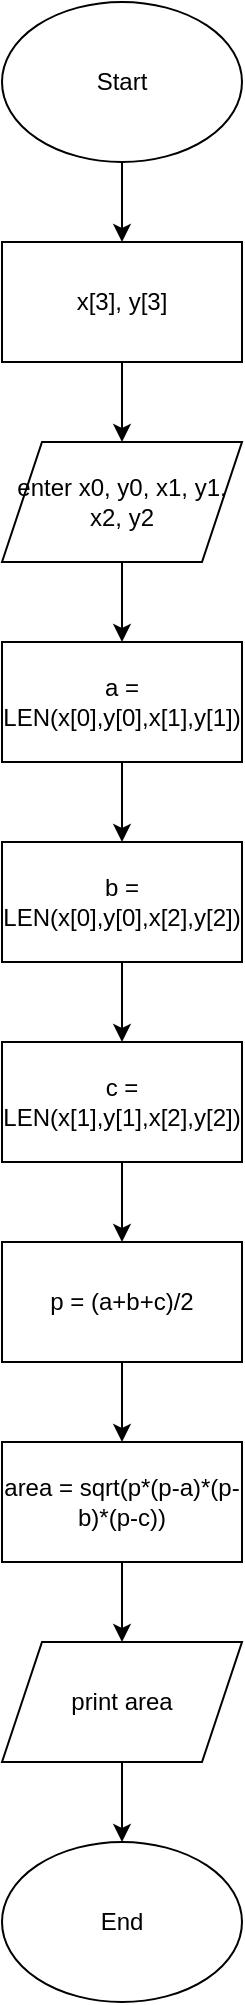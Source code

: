 <mxfile version="24.9.2">
  <diagram id="C5RBs43oDa-KdzZeNtuy" name="Page-1">
    <mxGraphModel dx="1434" dy="778" grid="1" gridSize="10" guides="1" tooltips="1" connect="1" arrows="1" fold="1" page="1" pageScale="1" pageWidth="2000" pageHeight="2000" math="0" shadow="0">
      <root>
        <mxCell id="WIyWlLk6GJQsqaUBKTNV-0" />
        <mxCell id="WIyWlLk6GJQsqaUBKTNV-1" parent="WIyWlLk6GJQsqaUBKTNV-0" />
        <mxCell id="DJnPqNGU1OBcBrdGDTDk-51" style="edgeStyle=orthogonalEdgeStyle;rounded=0;orthogonalLoop=1;jettySize=auto;html=1;exitX=0.5;exitY=1;exitDx=0;exitDy=0;entryX=0.5;entryY=0;entryDx=0;entryDy=0;" edge="1" parent="WIyWlLk6GJQsqaUBKTNV-1" source="DJnPqNGU1OBcBrdGDTDk-42" target="DJnPqNGU1OBcBrdGDTDk-43">
          <mxGeometry relative="1" as="geometry" />
        </mxCell>
        <mxCell id="DJnPqNGU1OBcBrdGDTDk-42" value="b = LEN(x[0],y[0],x[2],y[2])" style="rounded=0;whiteSpace=wrap;html=1;" vertex="1" parent="WIyWlLk6GJQsqaUBKTNV-1">
          <mxGeometry x="40" y="420" width="120" height="60" as="geometry" />
        </mxCell>
        <mxCell id="DJnPqNGU1OBcBrdGDTDk-47" style="edgeStyle=orthogonalEdgeStyle;rounded=0;orthogonalLoop=1;jettySize=auto;html=1;exitX=0.5;exitY=1;exitDx=0;exitDy=0;entryX=0.5;entryY=0;entryDx=0;entryDy=0;" edge="1" parent="WIyWlLk6GJQsqaUBKTNV-1" source="DJnPqNGU1OBcBrdGDTDk-1" target="DJnPqNGU1OBcBrdGDTDk-39">
          <mxGeometry relative="1" as="geometry" />
        </mxCell>
        <mxCell id="DJnPqNGU1OBcBrdGDTDk-1" value="&lt;div&gt;Start&lt;/div&gt;" style="ellipse;whiteSpace=wrap;html=1;" vertex="1" parent="WIyWlLk6GJQsqaUBKTNV-1">
          <mxGeometry x="40" width="120" height="80" as="geometry" />
        </mxCell>
        <mxCell id="DJnPqNGU1OBcBrdGDTDk-48" style="edgeStyle=orthogonalEdgeStyle;rounded=0;orthogonalLoop=1;jettySize=auto;html=1;exitX=0.5;exitY=1;exitDx=0;exitDy=0;entryX=0.5;entryY=0;entryDx=0;entryDy=0;" edge="1" parent="WIyWlLk6GJQsqaUBKTNV-1" source="DJnPqNGU1OBcBrdGDTDk-39" target="DJnPqNGU1OBcBrdGDTDk-40">
          <mxGeometry relative="1" as="geometry" />
        </mxCell>
        <mxCell id="DJnPqNGU1OBcBrdGDTDk-39" value="x[3], y[3]" style="rounded=0;whiteSpace=wrap;html=1;" vertex="1" parent="WIyWlLk6GJQsqaUBKTNV-1">
          <mxGeometry x="40" y="120" width="120" height="60" as="geometry" />
        </mxCell>
        <mxCell id="DJnPqNGU1OBcBrdGDTDk-49" style="edgeStyle=orthogonalEdgeStyle;rounded=0;orthogonalLoop=1;jettySize=auto;html=1;exitX=0.5;exitY=1;exitDx=0;exitDy=0;entryX=0.5;entryY=0;entryDx=0;entryDy=0;" edge="1" parent="WIyWlLk6GJQsqaUBKTNV-1" source="DJnPqNGU1OBcBrdGDTDk-40" target="DJnPqNGU1OBcBrdGDTDk-41">
          <mxGeometry relative="1" as="geometry" />
        </mxCell>
        <mxCell id="DJnPqNGU1OBcBrdGDTDk-40" value="enter x0, y0, x1, y1, x2, y2" style="shape=parallelogram;perimeter=parallelogramPerimeter;whiteSpace=wrap;html=1;fixedSize=1;" vertex="1" parent="WIyWlLk6GJQsqaUBKTNV-1">
          <mxGeometry x="40" y="220" width="120" height="60" as="geometry" />
        </mxCell>
        <mxCell id="DJnPqNGU1OBcBrdGDTDk-50" style="edgeStyle=orthogonalEdgeStyle;rounded=0;orthogonalLoop=1;jettySize=auto;html=1;exitX=0.5;exitY=1;exitDx=0;exitDy=0;entryX=0.5;entryY=0;entryDx=0;entryDy=0;" edge="1" parent="WIyWlLk6GJQsqaUBKTNV-1" source="DJnPqNGU1OBcBrdGDTDk-41" target="DJnPqNGU1OBcBrdGDTDk-42">
          <mxGeometry relative="1" as="geometry" />
        </mxCell>
        <mxCell id="DJnPqNGU1OBcBrdGDTDk-41" value="a = LEN(x[0],y[0],x[1],y[1])" style="rounded=0;whiteSpace=wrap;html=1;" vertex="1" parent="WIyWlLk6GJQsqaUBKTNV-1">
          <mxGeometry x="40" y="320" width="120" height="60" as="geometry" />
        </mxCell>
        <mxCell id="DJnPqNGU1OBcBrdGDTDk-52" style="edgeStyle=orthogonalEdgeStyle;rounded=0;orthogonalLoop=1;jettySize=auto;html=1;exitX=0.5;exitY=1;exitDx=0;exitDy=0;entryX=0.5;entryY=0;entryDx=0;entryDy=0;" edge="1" parent="WIyWlLk6GJQsqaUBKTNV-1" source="DJnPqNGU1OBcBrdGDTDk-43" target="DJnPqNGU1OBcBrdGDTDk-44">
          <mxGeometry relative="1" as="geometry" />
        </mxCell>
        <mxCell id="DJnPqNGU1OBcBrdGDTDk-43" value="c = LEN(x[1],y[1],x[2],y[2])" style="rounded=0;whiteSpace=wrap;html=1;" vertex="1" parent="WIyWlLk6GJQsqaUBKTNV-1">
          <mxGeometry x="40" y="520" width="120" height="60" as="geometry" />
        </mxCell>
        <mxCell id="DJnPqNGU1OBcBrdGDTDk-53" style="edgeStyle=orthogonalEdgeStyle;rounded=0;orthogonalLoop=1;jettySize=auto;html=1;exitX=0.5;exitY=1;exitDx=0;exitDy=0;" edge="1" parent="WIyWlLk6GJQsqaUBKTNV-1" source="DJnPqNGU1OBcBrdGDTDk-44" target="DJnPqNGU1OBcBrdGDTDk-45">
          <mxGeometry relative="1" as="geometry" />
        </mxCell>
        <mxCell id="DJnPqNGU1OBcBrdGDTDk-44" value="p = (a+b+c)/2" style="rounded=0;whiteSpace=wrap;html=1;" vertex="1" parent="WIyWlLk6GJQsqaUBKTNV-1">
          <mxGeometry x="40" y="620" width="120" height="60" as="geometry" />
        </mxCell>
        <mxCell id="DJnPqNGU1OBcBrdGDTDk-54" style="edgeStyle=orthogonalEdgeStyle;rounded=0;orthogonalLoop=1;jettySize=auto;html=1;exitX=0.5;exitY=1;exitDx=0;exitDy=0;entryX=0.5;entryY=0;entryDx=0;entryDy=0;" edge="1" parent="WIyWlLk6GJQsqaUBKTNV-1" source="DJnPqNGU1OBcBrdGDTDk-45" target="DJnPqNGU1OBcBrdGDTDk-46">
          <mxGeometry relative="1" as="geometry" />
        </mxCell>
        <mxCell id="DJnPqNGU1OBcBrdGDTDk-45" value="area = sqrt(p*(p-a)*(p-b)*(p-c))" style="rounded=0;whiteSpace=wrap;html=1;" vertex="1" parent="WIyWlLk6GJQsqaUBKTNV-1">
          <mxGeometry x="40" y="720" width="120" height="60" as="geometry" />
        </mxCell>
        <mxCell id="DJnPqNGU1OBcBrdGDTDk-56" style="edgeStyle=orthogonalEdgeStyle;rounded=0;orthogonalLoop=1;jettySize=auto;html=1;exitX=0.5;exitY=1;exitDx=0;exitDy=0;entryX=0.5;entryY=0;entryDx=0;entryDy=0;" edge="1" parent="WIyWlLk6GJQsqaUBKTNV-1" source="DJnPqNGU1OBcBrdGDTDk-46" target="DJnPqNGU1OBcBrdGDTDk-55">
          <mxGeometry relative="1" as="geometry" />
        </mxCell>
        <mxCell id="DJnPqNGU1OBcBrdGDTDk-46" value="print area" style="shape=parallelogram;perimeter=parallelogramPerimeter;whiteSpace=wrap;html=1;fixedSize=1;" vertex="1" parent="WIyWlLk6GJQsqaUBKTNV-1">
          <mxGeometry x="40" y="820" width="120" height="60" as="geometry" />
        </mxCell>
        <mxCell id="DJnPqNGU1OBcBrdGDTDk-55" value="End" style="ellipse;whiteSpace=wrap;html=1;" vertex="1" parent="WIyWlLk6GJQsqaUBKTNV-1">
          <mxGeometry x="40" y="920" width="120" height="80" as="geometry" />
        </mxCell>
      </root>
    </mxGraphModel>
  </diagram>
</mxfile>
